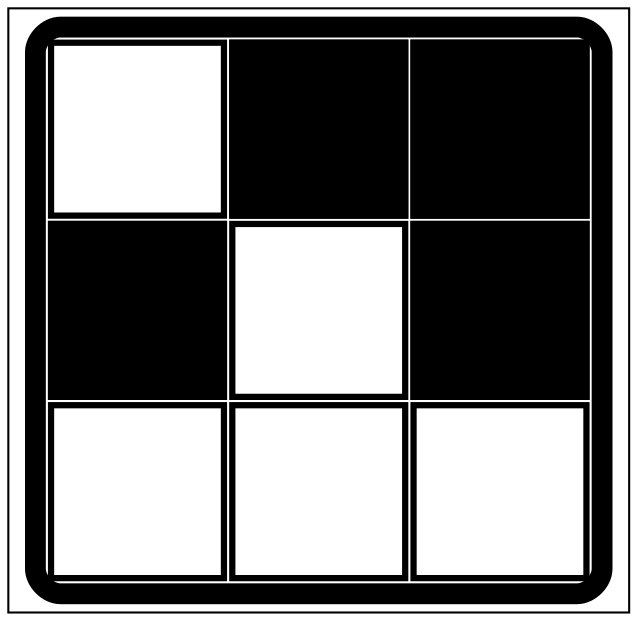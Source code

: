 graph "patron-Origen" {
	tab [label=<<TABLE  border="10" cellspacing="1" cellpadding="40" style="rounded"><TR><TD  border="3"  height="40" bgcolor="white"></TD><TD  border="3"  height="40" bgcolor="black"></TD><TD  border="3"  height="40" bgcolor="black"></TD></TR><TR><TD  border="3"  height="40" bgcolor="black"></TD><TD  border="3"  height="40" bgcolor="white"></TD><TD  border="3"  height="40" bgcolor="black"></TD></TR><TR><TD  border="3"  height="40" bgcolor="white"></TD><TD  border="3"  height="40" bgcolor="white"></TD><TD  border="3"  height="40" bgcolor="white"></TD></TR></TABLE>> shape=rect]
}
